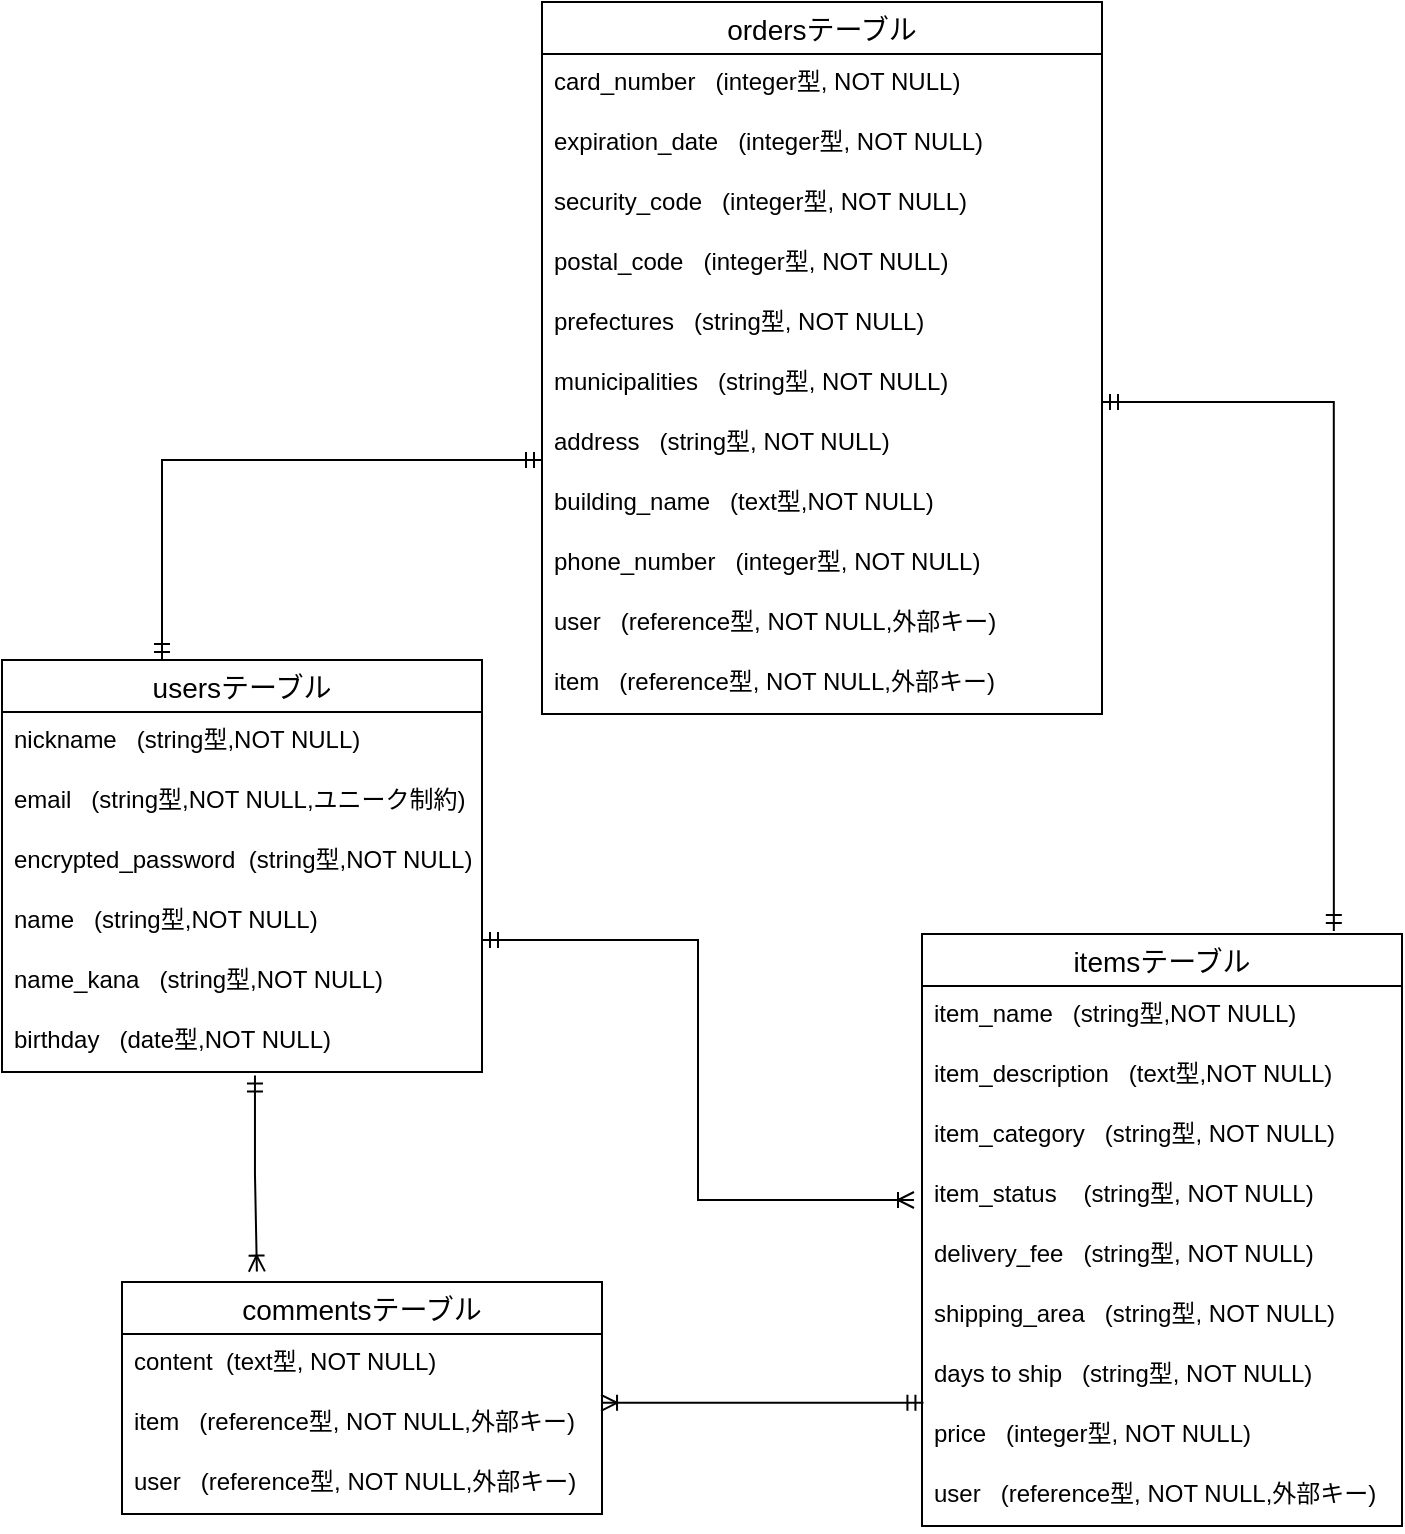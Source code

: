 <mxfile>
    <diagram id="hXjG1sVSy7mtECH5jR4m" name="ページ1">
        <mxGraphModel dx="548" dy="988" grid="1" gridSize="10" guides="1" tooltips="1" connect="1" arrows="1" fold="1" page="1" pageScale="1" pageWidth="827" pageHeight="1169" math="0" shadow="0">
            <root>
                <mxCell id="0"/>
                <mxCell id="1" parent="0"/>
                <mxCell id="15" value="usersテーブル" style="swimlane;fontStyle=0;childLayout=stackLayout;horizontal=1;startSize=26;horizontalStack=0;resizeParent=1;resizeParentMax=0;resizeLast=0;collapsible=1;marginBottom=0;align=center;fontSize=14;" parent="1" vertex="1">
                    <mxGeometry x="40" y="379" width="240" height="206" as="geometry"/>
                </mxCell>
                <mxCell id="16" value="nickname   (string型,NOT NULL)" style="text;strokeColor=none;fillColor=none;spacingLeft=4;spacingRight=4;overflow=hidden;rotatable=0;points=[[0,0.5],[1,0.5]];portConstraint=eastwest;fontSize=12;" parent="15" vertex="1">
                    <mxGeometry y="26" width="240" height="30" as="geometry"/>
                </mxCell>
                <mxCell id="17" value="email   (string型,NOT NULL,ユニーク制約)" style="text;strokeColor=none;fillColor=none;spacingLeft=4;spacingRight=4;overflow=hidden;rotatable=0;points=[[0,0.5],[1,0.5]];portConstraint=eastwest;fontSize=12;" parent="15" vertex="1">
                    <mxGeometry y="56" width="240" height="30" as="geometry"/>
                </mxCell>
                <mxCell id="18" value="encrypted_password  (string型,NOT NULL)" style="text;strokeColor=none;fillColor=none;spacingLeft=4;spacingRight=4;overflow=hidden;rotatable=0;points=[[0,0.5],[1,0.5]];portConstraint=eastwest;fontSize=12;" parent="15" vertex="1">
                    <mxGeometry y="86" width="240" height="30" as="geometry"/>
                </mxCell>
                <mxCell id="19" value="name   (string型,NOT NULL)" style="text;strokeColor=none;fillColor=none;spacingLeft=4;spacingRight=4;overflow=hidden;rotatable=0;points=[[0,0.5],[1,0.5]];portConstraint=eastwest;fontSize=12;" vertex="1" parent="15">
                    <mxGeometry y="116" width="240" height="30" as="geometry"/>
                </mxCell>
                <mxCell id="52" value="" style="edgeStyle=elbowEdgeStyle;fontSize=12;html=1;endArrow=ERoneToMany;startArrow=ERmandOne;rounded=0;" edge="1" parent="15">
                    <mxGeometry width="100" height="100" relative="1" as="geometry">
                        <mxPoint x="240" y="140" as="sourcePoint"/>
                        <mxPoint x="456" y="270" as="targetPoint"/>
                    </mxGeometry>
                </mxCell>
                <mxCell id="21" value="name_kana   (string型,NOT NULL)" style="text;strokeColor=none;fillColor=none;spacingLeft=4;spacingRight=4;overflow=hidden;rotatable=0;points=[[0,0.5],[1,0.5]];portConstraint=eastwest;fontSize=12;" vertex="1" parent="15">
                    <mxGeometry y="146" width="240" height="30" as="geometry"/>
                </mxCell>
                <mxCell id="23" value="birthday   (date型,NOT NULL)" style="text;strokeColor=none;fillColor=none;spacingLeft=4;spacingRight=4;overflow=hidden;rotatable=0;points=[[0,0.5],[1,0.5]];portConstraint=eastwest;fontSize=12;" vertex="1" parent="15">
                    <mxGeometry y="176" width="240" height="30" as="geometry"/>
                </mxCell>
                <mxCell id="24" value="itemsテーブル" style="swimlane;fontStyle=0;childLayout=stackLayout;horizontal=1;startSize=26;horizontalStack=0;resizeParent=1;resizeParentMax=0;resizeLast=0;collapsible=1;marginBottom=0;align=center;fontSize=14;" vertex="1" parent="1">
                    <mxGeometry x="500" y="516" width="240" height="296" as="geometry"/>
                </mxCell>
                <mxCell id="27" value="item_name   (string型,NOT NULL)" style="text;strokeColor=none;fillColor=none;spacingLeft=4;spacingRight=4;overflow=hidden;rotatable=0;points=[[0,0.5],[1,0.5]];portConstraint=eastwest;fontSize=12;" vertex="1" parent="24">
                    <mxGeometry y="26" width="240" height="30" as="geometry"/>
                </mxCell>
                <mxCell id="28" value="item_description   (text型,NOT NULL)" style="text;strokeColor=none;fillColor=none;spacingLeft=4;spacingRight=4;overflow=hidden;rotatable=0;points=[[0,0.5],[1,0.5]];portConstraint=eastwest;fontSize=12;" vertex="1" parent="24">
                    <mxGeometry y="56" width="240" height="30" as="geometry"/>
                </mxCell>
                <mxCell id="29" value="item_category   (string型, NOT NULL)" style="text;strokeColor=none;fillColor=none;spacingLeft=4;spacingRight=4;overflow=hidden;rotatable=0;points=[[0,0.5],[1,0.5]];portConstraint=eastwest;fontSize=12;" vertex="1" parent="24">
                    <mxGeometry y="86" width="240" height="30" as="geometry"/>
                </mxCell>
                <mxCell id="30" value="item_status    (string型, NOT NULL)" style="text;strokeColor=none;fillColor=none;spacingLeft=4;spacingRight=4;overflow=hidden;rotatable=0;points=[[0,0.5],[1,0.5]];portConstraint=eastwest;fontSize=12;" vertex="1" parent="24">
                    <mxGeometry y="116" width="240" height="30" as="geometry"/>
                </mxCell>
                <mxCell id="31" value="delivery_fee   (string型, NOT NULL)" style="text;strokeColor=none;fillColor=none;spacingLeft=4;spacingRight=4;overflow=hidden;rotatable=0;points=[[0,0.5],[1,0.5]];portConstraint=eastwest;fontSize=12;" vertex="1" parent="24">
                    <mxGeometry y="146" width="240" height="30" as="geometry"/>
                </mxCell>
                <mxCell id="32" value="shipping_area   (string型, NOT NULL)" style="text;strokeColor=none;fillColor=none;spacingLeft=4;spacingRight=4;overflow=hidden;rotatable=0;points=[[0,0.5],[1,0.5]];portConstraint=eastwest;fontSize=12;" vertex="1" parent="24">
                    <mxGeometry y="176" width="240" height="30" as="geometry"/>
                </mxCell>
                <mxCell id="33" value="days to ship   (string型, NOT NULL)" style="text;strokeColor=none;fillColor=none;spacingLeft=4;spacingRight=4;overflow=hidden;rotatable=0;points=[[0,0.5],[1,0.5]];portConstraint=eastwest;fontSize=12;" vertex="1" parent="24">
                    <mxGeometry y="206" width="240" height="30" as="geometry"/>
                </mxCell>
                <mxCell id="34" value="price   (integer型, NOT NULL)" style="text;strokeColor=none;fillColor=none;spacingLeft=4;spacingRight=4;overflow=hidden;rotatable=0;points=[[0,0.5],[1,0.5]];portConstraint=eastwest;fontSize=12;" vertex="1" parent="24">
                    <mxGeometry y="236" width="240" height="30" as="geometry"/>
                </mxCell>
                <mxCell id="35" value="user   (reference型, NOT NULL,外部キー)" style="text;strokeColor=none;fillColor=none;spacingLeft=4;spacingRight=4;overflow=hidden;rotatable=0;points=[[0,0.5],[1,0.5]];portConstraint=eastwest;fontSize=12;" vertex="1" parent="24">
                    <mxGeometry y="266" width="240" height="30" as="geometry"/>
                </mxCell>
                <mxCell id="36" value="commentsテーブル" style="swimlane;fontStyle=0;childLayout=stackLayout;horizontal=1;startSize=26;horizontalStack=0;resizeParent=1;resizeParentMax=0;resizeLast=0;collapsible=1;marginBottom=0;align=center;fontSize=14;" vertex="1" parent="1">
                    <mxGeometry x="100" y="690" width="240" height="116" as="geometry"/>
                </mxCell>
                <mxCell id="37" value="content  (text型, NOT NULL)" style="text;strokeColor=none;fillColor=none;spacingLeft=4;spacingRight=4;overflow=hidden;rotatable=0;points=[[0,0.5],[1,0.5]];portConstraint=eastwest;fontSize=12;" vertex="1" parent="36">
                    <mxGeometry y="26" width="240" height="30" as="geometry"/>
                </mxCell>
                <mxCell id="38" value="item   (reference型, NOT NULL,外部キー)" style="text;strokeColor=none;fillColor=none;spacingLeft=4;spacingRight=4;overflow=hidden;rotatable=0;points=[[0,0.5],[1,0.5]];portConstraint=eastwest;fontSize=12;" vertex="1" parent="36">
                    <mxGeometry y="56" width="240" height="30" as="geometry"/>
                </mxCell>
                <mxCell id="39" value="user   (reference型, NOT NULL,外部キー)" style="text;strokeColor=none;fillColor=none;spacingLeft=4;spacingRight=4;overflow=hidden;rotatable=0;points=[[0,0.5],[1,0.5]];portConstraint=eastwest;fontSize=12;" vertex="1" parent="36">
                    <mxGeometry y="86" width="240" height="30" as="geometry"/>
                </mxCell>
                <mxCell id="62" value="" style="edgeStyle=elbowEdgeStyle;fontSize=12;html=1;endArrow=ERoneToMany;startArrow=ERmandOne;entryX=0.998;entryY=0.147;entryDx=0;entryDy=0;entryPerimeter=0;exitX=0.003;exitY=-0.053;exitDx=0;exitDy=0;exitPerimeter=0;rounded=0;" edge="1" parent="1" source="34" target="38">
                    <mxGeometry width="100" height="100" relative="1" as="geometry">
                        <mxPoint x="450" y="477" as="sourcePoint"/>
                        <mxPoint x="420" y="590" as="targetPoint"/>
                        <Array as="points">
                            <mxPoint x="380" y="760"/>
                        </Array>
                    </mxGeometry>
                </mxCell>
                <mxCell id="63" value="" style="edgeStyle=elbowEdgeStyle;fontSize=12;html=1;endArrow=ERoneToMany;startArrow=ERmandOne;rounded=0;elbow=vertical;exitX=0.527;exitY=1.06;exitDx=0;exitDy=0;exitPerimeter=0;entryX=0.281;entryY=-0.045;entryDx=0;entryDy=0;entryPerimeter=0;" edge="1" parent="1" source="23" target="36">
                    <mxGeometry width="100" height="100" relative="1" as="geometry">
                        <mxPoint x="120" y="630" as="sourcePoint"/>
                        <mxPoint x="290" y="820" as="targetPoint"/>
                    </mxGeometry>
                </mxCell>
                <mxCell id="65" value="ordersテーブル" style="swimlane;fontStyle=0;childLayout=stackLayout;horizontal=1;startSize=26;horizontalStack=0;resizeParent=1;resizeParentMax=0;resizeLast=0;collapsible=1;marginBottom=0;align=center;fontSize=14;" vertex="1" parent="1">
                    <mxGeometry x="310" y="50" width="280" height="356" as="geometry"/>
                </mxCell>
                <mxCell id="66" value="card_number   (integer型, NOT NULL)" style="text;strokeColor=none;fillColor=none;spacingLeft=4;spacingRight=4;overflow=hidden;rotatable=0;points=[[0,0.5],[1,0.5]];portConstraint=eastwest;fontSize=12;" vertex="1" parent="65">
                    <mxGeometry y="26" width="280" height="30" as="geometry"/>
                </mxCell>
                <mxCell id="67" value="expiration_date   (integer型, NOT NULL)" style="text;strokeColor=none;fillColor=none;spacingLeft=4;spacingRight=4;overflow=hidden;rotatable=0;points=[[0,0.5],[1,0.5]];portConstraint=eastwest;fontSize=12;" vertex="1" parent="65">
                    <mxGeometry y="56" width="280" height="30" as="geometry"/>
                </mxCell>
                <mxCell id="68" value="security_code   (integer型, NOT NULL)" style="text;strokeColor=none;fillColor=none;spacingLeft=4;spacingRight=4;overflow=hidden;rotatable=0;points=[[0,0.5],[1,0.5]];portConstraint=eastwest;fontSize=12;" vertex="1" parent="65">
                    <mxGeometry y="86" width="280" height="30" as="geometry"/>
                </mxCell>
                <mxCell id="69" value="postal_code   (integer型, NOT NULL)" style="text;strokeColor=none;fillColor=none;spacingLeft=4;spacingRight=4;overflow=hidden;rotatable=0;points=[[0,0.5],[1,0.5]];portConstraint=eastwest;fontSize=12;" vertex="1" parent="65">
                    <mxGeometry y="116" width="280" height="30" as="geometry"/>
                </mxCell>
                <mxCell id="70" value="prefectures   (string型, NOT NULL)" style="text;strokeColor=none;fillColor=none;spacingLeft=4;spacingRight=4;overflow=hidden;rotatable=0;points=[[0,0.5],[1,0.5]];portConstraint=eastwest;fontSize=12;" vertex="1" parent="65">
                    <mxGeometry y="146" width="280" height="30" as="geometry"/>
                </mxCell>
                <mxCell id="71" value="municipalities   (string型, NOT NULL)" style="text;strokeColor=none;fillColor=none;spacingLeft=4;spacingRight=4;overflow=hidden;rotatable=0;points=[[0,0.5],[1,0.5]];portConstraint=eastwest;fontSize=12;" vertex="1" parent="65">
                    <mxGeometry y="176" width="280" height="30" as="geometry"/>
                </mxCell>
                <mxCell id="72" value="address   (string型, NOT NULL)" style="text;strokeColor=none;fillColor=none;spacingLeft=4;spacingRight=4;overflow=hidden;rotatable=0;points=[[0,0.5],[1,0.5]];portConstraint=eastwest;fontSize=12;" vertex="1" parent="65">
                    <mxGeometry y="206" width="280" height="30" as="geometry"/>
                </mxCell>
                <mxCell id="73" value="building_name   (text型,NOT NULL)" style="text;strokeColor=none;fillColor=none;spacingLeft=4;spacingRight=4;overflow=hidden;rotatable=0;points=[[0,0.5],[1,0.5]];portConstraint=eastwest;fontSize=12;" vertex="1" parent="65">
                    <mxGeometry y="236" width="280" height="30" as="geometry"/>
                </mxCell>
                <mxCell id="74" value="phone_number   (integer型, NOT NULL)" style="text;strokeColor=none;fillColor=none;spacingLeft=4;spacingRight=4;overflow=hidden;rotatable=0;points=[[0,0.5],[1,0.5]];portConstraint=eastwest;fontSize=12;" vertex="1" parent="65">
                    <mxGeometry y="266" width="280" height="30" as="geometry"/>
                </mxCell>
                <mxCell id="75" value="user   (reference型, NOT NULL,外部キー)" style="text;strokeColor=none;fillColor=none;spacingLeft=4;spacingRight=4;overflow=hidden;rotatable=0;points=[[0,0.5],[1,0.5]];portConstraint=eastwest;fontSize=12;" vertex="1" parent="65">
                    <mxGeometry y="296" width="280" height="30" as="geometry"/>
                </mxCell>
                <mxCell id="76" value="item   (reference型, NOT NULL,外部キー)" style="text;strokeColor=none;fillColor=none;spacingLeft=4;spacingRight=4;overflow=hidden;rotatable=0;points=[[0,0.5],[1,0.5]];portConstraint=eastwest;fontSize=12;" vertex="1" parent="65">
                    <mxGeometry y="326" width="280" height="30" as="geometry"/>
                </mxCell>
                <mxCell id="77" value="" style="edgeStyle=orthogonalEdgeStyle;fontSize=12;html=1;endArrow=ERmandOne;startArrow=ERmandOne;entryX=0.858;entryY=-0.005;entryDx=0;entryDy=0;entryPerimeter=0;rounded=0;" edge="1" parent="1" target="24">
                    <mxGeometry width="100" height="100" relative="1" as="geometry">
                        <mxPoint x="590" y="250" as="sourcePoint"/>
                        <mxPoint x="680" y="360" as="targetPoint"/>
                        <Array as="points">
                            <mxPoint x="706" y="250"/>
                        </Array>
                    </mxGeometry>
                </mxCell>
                <mxCell id="78" value="" style="edgeStyle=orthogonalEdgeStyle;fontSize=12;html=1;endArrow=ERmandOne;startArrow=ERmandOne;rounded=0;" edge="1" parent="1">
                    <mxGeometry width="100" height="100" relative="1" as="geometry">
                        <mxPoint x="120" y="379" as="sourcePoint"/>
                        <mxPoint x="310" y="279" as="targetPoint"/>
                        <Array as="points">
                            <mxPoint x="120" y="279"/>
                        </Array>
                    </mxGeometry>
                </mxCell>
            </root>
        </mxGraphModel>
    </diagram>
</mxfile>